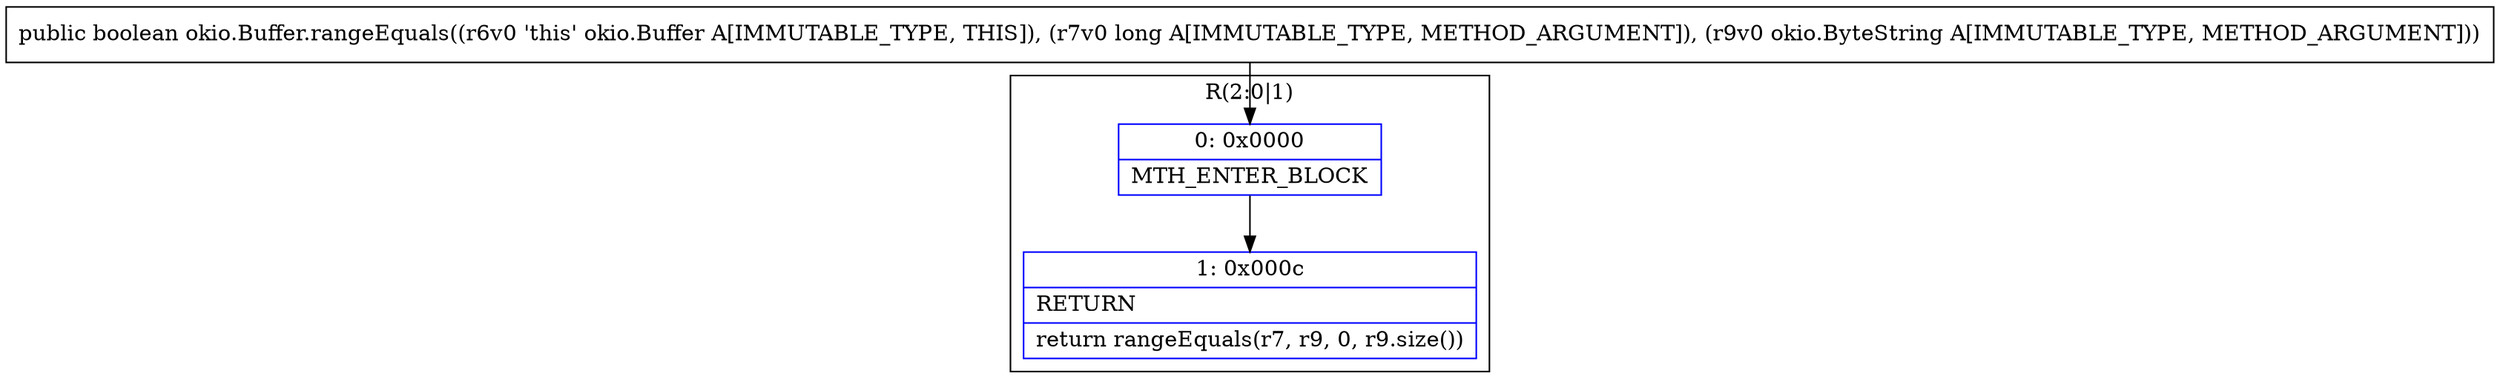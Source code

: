 digraph "CFG forokio.Buffer.rangeEquals(JLokio\/ByteString;)Z" {
subgraph cluster_Region_1761808062 {
label = "R(2:0|1)";
node [shape=record,color=blue];
Node_0 [shape=record,label="{0\:\ 0x0000|MTH_ENTER_BLOCK\l}"];
Node_1 [shape=record,label="{1\:\ 0x000c|RETURN\l|return rangeEquals(r7, r9, 0, r9.size())\l}"];
}
MethodNode[shape=record,label="{public boolean okio.Buffer.rangeEquals((r6v0 'this' okio.Buffer A[IMMUTABLE_TYPE, THIS]), (r7v0 long A[IMMUTABLE_TYPE, METHOD_ARGUMENT]), (r9v0 okio.ByteString A[IMMUTABLE_TYPE, METHOD_ARGUMENT])) }"];
MethodNode -> Node_0;
Node_0 -> Node_1;
}

